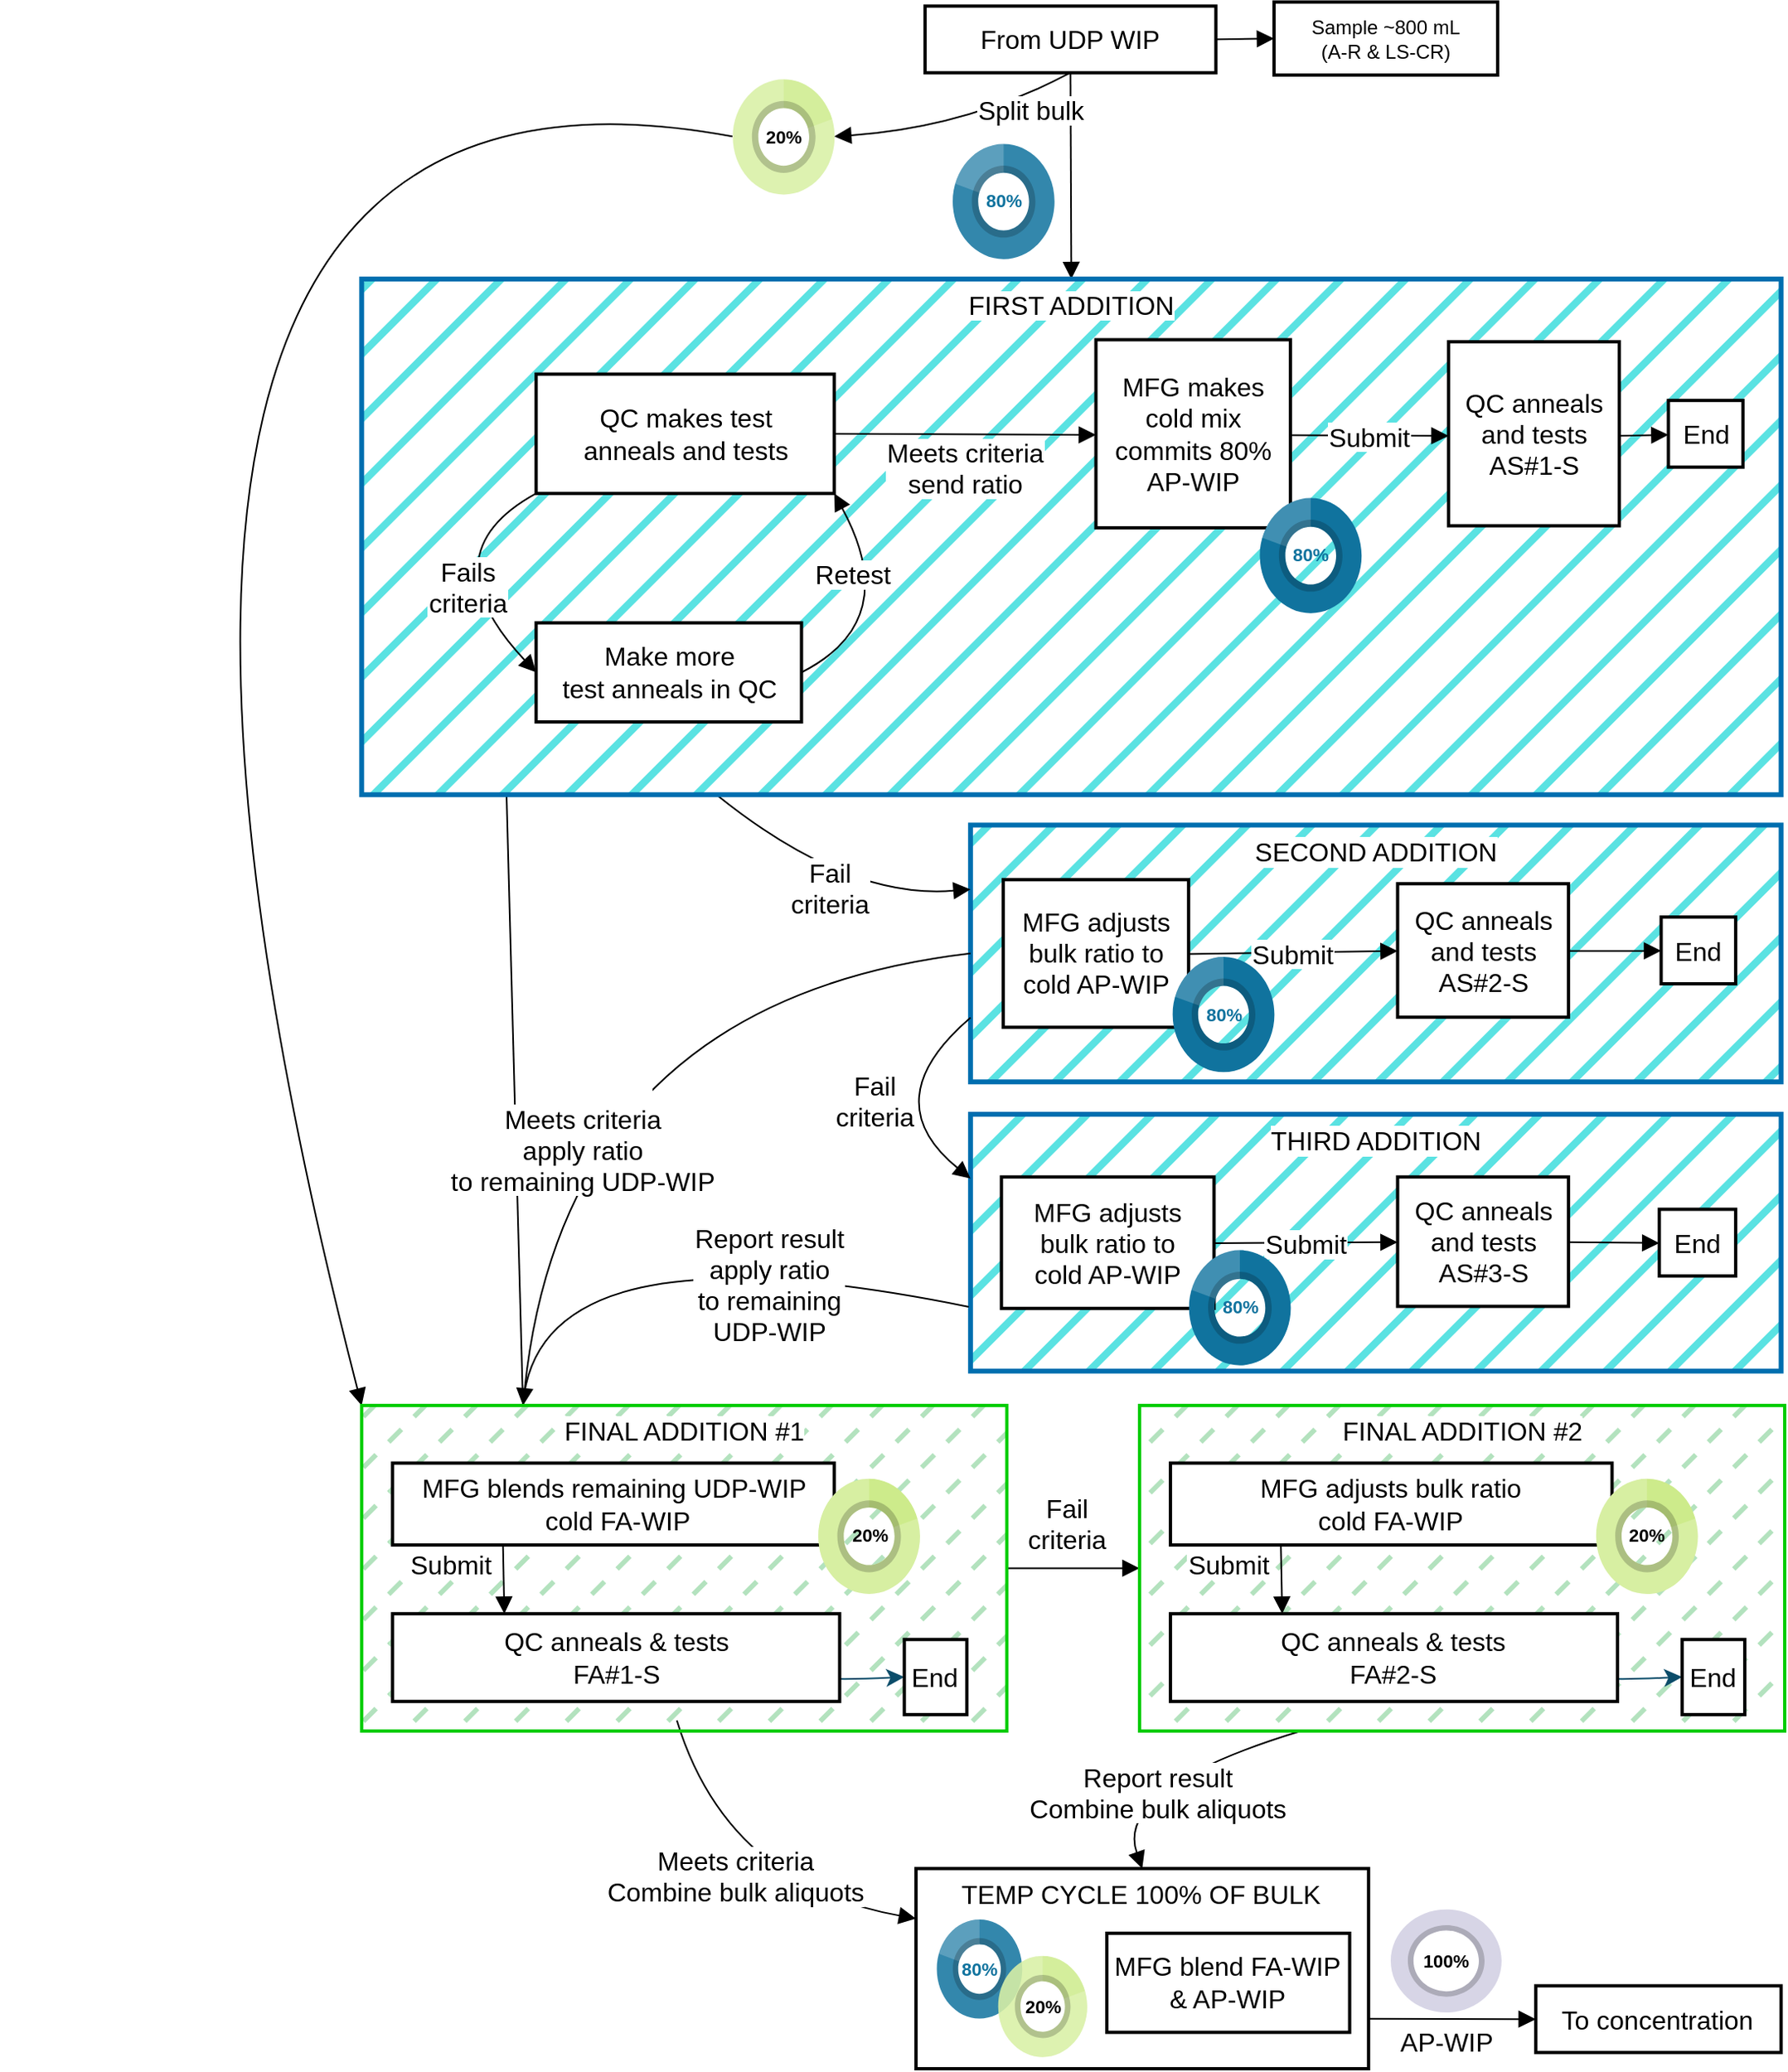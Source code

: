 <mxfile version="24.4.8" type="github">
  <diagram name="Page-1" id="gUKE7Ty1ndnf_Hq8EU9M">
    <mxGraphModel dx="1166" dy="1067" grid="0" gridSize="10" guides="1" tooltips="1" connect="1" arrows="1" fold="1" page="0" pageScale="1" pageWidth="850" pageHeight="1100" math="0" shadow="0">
      <root>
        <mxCell id="0" />
        <mxCell id="1" parent="0" />
        <mxCell id="pBv_GkbSqUie0VZyw_Bp-6" value="" style="group" parent="1" vertex="1" connectable="0">
          <mxGeometry x="68" y="-248" width="1094" height="1268" as="geometry" />
        </mxCell>
        <mxCell id="u29ysnLNSDEaN5z4U6bu-100" value="TEMP CYCLE 100% OF BULK" style="whiteSpace=wrap;strokeWidth=2;verticalAlign=top;fontSize=16;" parent="pBv_GkbSqUie0VZyw_Bp-6" vertex="1">
          <mxGeometry x="561.483" y="1145.29" width="277.399" height="122.71" as="geometry" />
        </mxCell>
        <mxCell id="u29ysnLNSDEaN5z4U6bu-101" value="MFG blend FA-WIP &amp; AP-WIP" style="whiteSpace=wrap;strokeWidth=2;fontSize=16;" parent="u29ysnLNSDEaN5z4U6bu-100" vertex="1">
          <mxGeometry x="116.976" y="39.664" width="148.837" height="60.735" as="geometry" />
        </mxCell>
        <mxCell id="eIJWV5J0-2OSgaS1AC5S-21" value="80%" style="verticalLabelPosition=middle;verticalAlign=middle;html=1;shape=mxgraph.infographic.partConcEllipse;fillColor=#10739E;strokeColor=default;startAngle=0;endAngle=.8;arcWidth=0.5;fontSize=11;fontColor=#10739E;align=center;fontStyle=1;perimeterSpacing=0;strokeWidth=0;shadow=0;fillOpacity=85;strokeOpacity=0;" parent="u29ysnLNSDEaN5z4U6bu-100" vertex="1">
          <mxGeometry x="12.515" y="30.983" width="52.36" height="60.735" as="geometry" />
        </mxCell>
        <mxCell id="eIJWV5J0-2OSgaS1AC5S-12" value="20%" style="verticalLabelPosition=middle;verticalAlign=middle;html=1;shape=mxgraph.infographic.partConcEllipse;fillColor=#cdeb8b;strokeColor=#36393d;startAngle=0;endAngle=0.20;arcWidth=0.5;fontSize=11;align=center;fontStyle=1;perimeterSpacing=0;strokeWidth=0;shadow=0;fillOpacity=85;strokeOpacity=0;" parent="u29ysnLNSDEaN5z4U6bu-100" vertex="1">
          <mxGeometry x="50.132" y="53.298" width="54.589" height="61.975" as="geometry" />
        </mxCell>
        <mxCell id="u29ysnLNSDEaN5z4U6bu-114" value="THIRD ADDITION" style="whiteSpace=wrap;strokeWidth=3;verticalAlign=top;fontSize=16;container=0;fillColor=#5AE2E2;fontColor=#000000;strokeColor=#006EAF;fillStyle=hatch;labelBackgroundColor=default;" parent="pBv_GkbSqUie0VZyw_Bp-6" vertex="1">
          <mxGeometry x="594.904" y="682.96" width="496.868" height="157.415" as="geometry" />
        </mxCell>
        <mxCell id="u29ysnLNSDEaN5z4U6bu-122" value="SECOND ADDITION" style="whiteSpace=wrap;strokeWidth=3;verticalAlign=top;fontSize=16;container=0;strokeColor=#006EAF;fillColor=#5AE2E2;fontColor=#000000;fillStyle=hatch;labelBackgroundColor=default;" parent="pBv_GkbSqUie0VZyw_Bp-6" vertex="1">
          <mxGeometry x="594.904" y="505.713" width="496.868" height="157.415" as="geometry" />
        </mxCell>
        <mxCell id="u29ysnLNSDEaN5z4U6bu-143" value="From UDP WIP" style="whiteSpace=wrap;strokeWidth=2;fontSize=16;" parent="pBv_GkbSqUie0VZyw_Bp-6" vertex="1">
          <mxGeometry x="567.053" y="3.718" width="178.248" height="40.903" as="geometry" />
        </mxCell>
        <mxCell id="u29ysnLNSDEaN5z4U6bu-144" value="To concentration" style="whiteSpace=wrap;strokeWidth=2;fontSize=16;" parent="pBv_GkbSqUie0VZyw_Bp-6" vertex="1">
          <mxGeometry x="941.375" y="1217.181" width="150.397" height="40.903" as="geometry" />
        </mxCell>
        <mxCell id="u29ysnLNSDEaN5z4U6bu-145" value="" style="curved=1;startArrow=none;endArrow=block;exitX=0.5;exitY=1.012;entryX=0.5;entryY=0.002;rounded=0;fontSize=16;startSize=8;endSize=8;" parent="pBv_GkbSqUie0VZyw_Bp-6" source="u29ysnLNSDEaN5z4U6bu-143" edge="1">
          <mxGeometry relative="1" as="geometry">
            <Array as="points" />
            <mxPoint x="656.695" y="171.05" as="targetPoint" />
          </mxGeometry>
        </mxCell>
        <mxCell id="u29ysnLNSDEaN5z4U6bu-146" value="Fail&#xa;criteria" style="curved=1;startArrow=none;endArrow=block;exitX=0.25;exitY=1;entryX=0;entryY=0.25;rounded=0;fontSize=16;startSize=8;endSize=8;exitDx=0;exitDy=0;entryDx=0;entryDy=0;" parent="pBv_GkbSqUie0VZyw_Bp-6" target="u29ysnLNSDEaN5z4U6bu-122" edge="1">
          <mxGeometry relative="1" as="geometry">
            <Array as="points">
              <mxPoint x="519.149" y="551.574" />
            </Array>
            <mxPoint x="439.215" y="487.12" as="sourcePoint" />
          </mxGeometry>
        </mxCell>
        <mxCell id="u29ysnLNSDEaN5z4U6bu-148" value="" style="curved=1;startArrow=none;endArrow=block;exitX=0;exitY=0.5;rounded=0;fontSize=16;startSize=8;endSize=8;exitDx=0;exitDy=0;entryX=0.25;entryY=0;entryDx=0;entryDy=0;" parent="pBv_GkbSqUie0VZyw_Bp-6" source="u29ysnLNSDEaN5z4U6bu-122" target="u29ysnLNSDEaN5z4U6bu-164" edge="1">
          <mxGeometry x="-0.295" y="32" relative="1" as="geometry">
            <Array as="points">
              <mxPoint x="346.47" y="613.548" />
            </Array>
            <mxPoint x="457.876" y="858.968" as="targetPoint" />
            <mxPoint x="1" as="offset" />
          </mxGeometry>
        </mxCell>
        <mxCell id="pBv_GkbSqUie0VZyw_Bp-4" value="&amp;nbsp; &amp;nbsp; &amp;nbsp; &amp;nbsp; &amp;nbsp; &amp;nbsp;&amp;nbsp;&lt;div&gt;&amp;nbsp; &amp;nbsp; &amp;nbsp; &amp;nbsp; &amp;nbsp; &amp;nbsp; &amp;nbsp; &amp;nbsp; &amp;nbsp; &amp;nbsp; &amp;nbsp;&amp;nbsp;&lt;/div&gt;&lt;div&gt;&amp;nbsp; &amp;nbsp; &amp;nbsp; &amp;nbsp; &amp;nbsp;&amp;nbsp;&lt;/div&gt;&lt;div&gt;&lt;br&gt;&lt;/div&gt;" style="edgeLabel;html=1;align=center;verticalAlign=middle;resizable=0;points=[];" parent="u29ysnLNSDEaN5z4U6bu-148" vertex="1" connectable="0">
          <mxGeometry x="-0.224" y="40" relative="1" as="geometry">
            <mxPoint x="-41" y="45" as="offset" />
          </mxGeometry>
        </mxCell>
        <mxCell id="u29ysnLNSDEaN5z4U6bu-147" value="Meets criteria&#xa;apply ratio&#xa;to remaining UDP-WIP" style="curved=1;startArrow=none;endArrow=none;exitX=0.102;exitY=0.995;entryX=0.25;entryY=0;rounded=0;fontSize=16;startSize=8;endSize=8;exitDx=0;exitDy=0;exitPerimeter=0;entryDx=0;entryDy=0;endFill=0;" parent="pBv_GkbSqUie0VZyw_Bp-6" target="u29ysnLNSDEaN5z4U6bu-164" edge="1">
          <mxGeometry x="0.168" y="41" relative="1" as="geometry">
            <Array as="points" />
            <mxPoint x="457.876" y="858.968" as="targetPoint" />
            <mxPoint x="310.444" y="485.54" as="sourcePoint" />
            <mxPoint as="offset" />
          </mxGeometry>
        </mxCell>
        <mxCell id="u29ysnLNSDEaN5z4U6bu-150" value="Report result&#xa;apply ratio&#xa;to remaining&#xa;UDP-WIP" style="curved=1;startArrow=none;endArrow=none;exitX=0;exitY=0.75;entryX=0.25;entryY=0;rounded=0;fontSize=16;startSize=8;endSize=8;exitDx=0;exitDy=0;entryDx=0;entryDy=0;endFill=0;" parent="pBv_GkbSqUie0VZyw_Bp-6" target="u29ysnLNSDEaN5z4U6bu-164" edge="1">
          <mxGeometry x="-0.364" y="10" relative="1" as="geometry">
            <Array as="points">
              <mxPoint x="329" y="747" />
            </Array>
            <mxPoint x="517.199" y="861.447" as="targetPoint" />
            <mxPoint x="593.79" y="801.022" as="sourcePoint" />
            <mxPoint as="offset" />
          </mxGeometry>
        </mxCell>
        <mxCell id="u29ysnLNSDEaN5z4U6bu-151" value="Meets criteria&#xa;Combine bulk aliquots" style="curved=1;startArrow=none;endArrow=block;exitX=0.409;exitY=0.992;entryX=0;entryY=0.25;rounded=0;fontSize=16;startSize=8;endSize=8;entryDx=0;entryDy=0;exitDx=0;exitDy=0;exitPerimeter=0;" parent="pBv_GkbSqUie0VZyw_Bp-6" target="u29ysnLNSDEaN5z4U6bu-100" edge="1">
          <mxGeometry x="-0.095" y="7" relative="1" as="geometry">
            <Array as="points">
              <mxPoint x="445.621" y="1155.206" />
            </Array>
            <mxPoint x="414.891" y="1054.47" as="sourcePoint" />
            <mxPoint as="offset" />
          </mxGeometry>
        </mxCell>
        <mxCell id="u29ysnLNSDEaN5z4U6bu-152" value="Fail&#xa;criteria" style="curved=1;startArrow=none;endArrow=block;exitX=1;exitY=0.5;entryX=0;entryY=0.5;rounded=0;fontSize=16;startSize=8;endSize=8;exitDx=0;exitDy=0;entryDx=0;entryDy=0;" parent="pBv_GkbSqUie0VZyw_Bp-6" source="u29ysnLNSDEaN5z4U6bu-164" target="eIJWV5J0-2OSgaS1AC5S-30" edge="1">
          <mxGeometry x="-0.093" y="28" relative="1" as="geometry">
            <Array as="points" />
            <mxPoint x="694.055" y="957.507" as="sourcePoint" />
            <mxPoint as="offset" />
            <mxPoint x="696.283" y="960.606" as="targetPoint" />
          </mxGeometry>
        </mxCell>
        <mxCell id="u29ysnLNSDEaN5z4U6bu-153" value="Report result&#xa;Combine bulk aliquots" style="curved=1;startArrow=none;endArrow=block;exitX=0.25;exitY=1;entryX=0.5;entryY=0;rounded=0;fontSize=16;startSize=8;endSize=8;exitDx=0;exitDy=0;entryDx=0;entryDy=0;fontColor=default;" parent="pBv_GkbSqUie0VZyw_Bp-6" target="u29ysnLNSDEaN5z4U6bu-100" edge="1">
          <mxGeometry x="0.097" y="10" relative="1" as="geometry">
            <Array as="points">
              <mxPoint x="682.914" y="1095.711" />
            </Array>
            <mxPoint x="797.383" y="1061.005" as="sourcePoint" />
            <mxPoint as="offset" />
          </mxGeometry>
        </mxCell>
        <mxCell id="u29ysnLNSDEaN5z4U6bu-154" value="AP-WIP" style="curved=1;startArrow=none;endArrow=block;exitX=1;exitY=0.75;entryX=0;entryY=0.5;rounded=0;fontSize=16;startSize=8;endSize=8;exitDx=0;exitDy=0;entryDx=0;entryDy=0;" parent="pBv_GkbSqUie0VZyw_Bp-6" source="u29ysnLNSDEaN5z4U6bu-100" target="u29ysnLNSDEaN5z4U6bu-144" edge="1">
          <mxGeometry x="-0.065" y="-13" relative="1" as="geometry">
            <Array as="points" />
            <mxPoint x="833.312" y="1239.802" as="sourcePoint" />
            <mxPoint as="offset" />
          </mxGeometry>
        </mxCell>
        <object label="FIRST ADDITION" id="u29ysnLNSDEaN5z4U6bu-160">
          <mxCell style="group;fontSize=16;fillColor=#5AE2E2;strokeColor=#006EAF;strokeWidth=3;glass=0;fontColor=#000000;fillStyle=hatch;labelBackgroundColor=default;" parent="pBv_GkbSqUie0VZyw_Bp-6" vertex="1" connectable="0">
            <mxGeometry x="221.697" y="171.05" width="870.075" height="316.07" as="geometry" />
          </mxCell>
        </object>
        <mxCell id="u29ysnLNSDEaN5z4U6bu-131" value="QC makes test&#xa;anneals and tests" style="whiteSpace=wrap;strokeWidth=2;fontSize=16;" parent="u29ysnLNSDEaN5z4U6bu-160" vertex="1">
          <mxGeometry x="106.949" y="58.256" width="182.705" height="73.13" as="geometry" />
        </mxCell>
        <mxCell id="u29ysnLNSDEaN5z4U6bu-133" value="Make more&#xa;test anneals in QC" style="whiteSpace=wrap;strokeWidth=2;fontSize=16;" parent="u29ysnLNSDEaN5z4U6bu-160" vertex="1">
          <mxGeometry x="106.949" y="210.714" width="162.652" height="60.735" as="geometry" />
        </mxCell>
        <mxCell id="u29ysnLNSDEaN5z4U6bu-134" value="MFG makes&#xa;cold mix&#xa;commits 80%&#xa;AP-WIP" style="whiteSpace=wrap;strokeWidth=2;fontSize=16;verticalAlign=middle;" parent="u29ysnLNSDEaN5z4U6bu-160" vertex="1">
          <mxGeometry x="450.077" y="37.185" width="119.204" height="115.273" as="geometry" />
        </mxCell>
        <mxCell id="u29ysnLNSDEaN5z4U6bu-135" value="QC anneals&#xa;and tests&#xa;AS#1-S" style="whiteSpace=wrap;strokeWidth=2;fontSize=16;" parent="u29ysnLNSDEaN5z4U6bu-160" vertex="1">
          <mxGeometry x="666.204" y="38.424" width="104.721" height="112.794" as="geometry" />
        </mxCell>
        <mxCell id="u29ysnLNSDEaN5z4U6bu-136" value="End" style="whiteSpace=wrap;strokeWidth=2;fontSize=16;" parent="u29ysnLNSDEaN5z4U6bu-160" vertex="1">
          <mxGeometry x="801.004" y="74.37" width="45.676" height="40.903" as="geometry" />
        </mxCell>
        <mxCell id="u29ysnLNSDEaN5z4U6bu-138" value="Fails&#xa;criteria" style="curved=1;startArrow=none;endArrow=block;exitX=0;exitY=1;entryX=0;entryY=0.5;rounded=0;fontSize=16;startSize=8;endSize=8;exitDx=0;exitDy=0;entryDx=0;entryDy=0;" parent="u29ysnLNSDEaN5z4U6bu-160" source="u29ysnLNSDEaN5z4U6bu-131" target="u29ysnLNSDEaN5z4U6bu-133" edge="1">
          <mxGeometry x="0.236" y="6" relative="1" as="geometry">
            <Array as="points">
              <mxPoint x="38.992" y="168.571" />
            </Array>
            <mxPoint as="offset" />
          </mxGeometry>
        </mxCell>
        <mxCell id="u29ysnLNSDEaN5z4U6bu-139" value="Retest" style="curved=1;startArrow=none;endArrow=block;exitX=1;exitY=0.5;entryX=1;entryY=1;rounded=0;fontSize=16;startSize=8;endSize=8;entryDx=0;entryDy=0;exitDx=0;exitDy=0;" parent="u29ysnLNSDEaN5z4U6bu-160" source="u29ysnLNSDEaN5z4U6bu-133" target="u29ysnLNSDEaN5z4U6bu-131" edge="1">
          <mxGeometry x="0.391" y="13" relative="1" as="geometry">
            <Array as="points">
              <mxPoint x="331.988" y="209.474" />
            </Array>
            <mxPoint as="offset" />
          </mxGeometry>
        </mxCell>
        <mxCell id="u29ysnLNSDEaN5z4U6bu-140" value="Meets criteria&#xa;send ratio" style="curved=1;startArrow=none;endArrow=block;entryX=-0.001;entryY=0.508;rounded=0;fontSize=16;startSize=8;endSize=8;exitX=1;exitY=0.5;exitDx=0;exitDy=0;" parent="u29ysnLNSDEaN5z4U6bu-160" edge="1">
          <mxGeometry x="0.001" y="-20" relative="1" as="geometry">
            <Array as="points" />
            <mxPoint x="289.654" y="94.821" as="sourcePoint" />
            <mxPoint x="450.077" y="95.501" as="targetPoint" />
            <mxPoint as="offset" />
          </mxGeometry>
        </mxCell>
        <mxCell id="u29ysnLNSDEaN5z4U6bu-141" value="Submit" style="curved=1;startArrow=none;endArrow=block;exitX=1.003;exitY=0.508;entryX=0.003;entryY=0.511;rounded=0;fontSize=16;startSize=8;endSize=8;" parent="u29ysnLNSDEaN5z4U6bu-160" source="u29ysnLNSDEaN5z4U6bu-134" target="u29ysnLNSDEaN5z4U6bu-135" edge="1">
          <mxGeometry relative="1" as="geometry">
            <Array as="points" />
          </mxGeometry>
        </mxCell>
        <mxCell id="u29ysnLNSDEaN5z4U6bu-142" value="" style="curved=1;startArrow=none;endArrow=block;exitX=1.007;exitY=0.511;entryX=-0.008;entryY=0.517;rounded=0;fontSize=16;startSize=8;endSize=8;" parent="u29ysnLNSDEaN5z4U6bu-160" source="u29ysnLNSDEaN5z4U6bu-135" target="u29ysnLNSDEaN5z4U6bu-136" edge="1">
          <mxGeometry relative="1" as="geometry">
            <Array as="points" />
          </mxGeometry>
        </mxCell>
        <mxCell id="pBv_GkbSqUie0VZyw_Bp-3" value="80%" style="verticalLabelPosition=middle;verticalAlign=middle;html=1;shape=mxgraph.infographic.partConcEllipse;fillColor=#10739E;strokeColor=default;startAngle=0;endAngle=.8;arcWidth=0.5;fontSize=11;fontColor=#10739E;align=center;fontStyle=1;perimeterSpacing=0;strokeWidth=0;shadow=0;fillOpacity=100;strokeOpacity=0;" parent="u29ysnLNSDEaN5z4U6bu-160" vertex="1">
          <mxGeometry x="550.3" y="133.946" width="62.387" height="70.651" as="geometry" />
        </mxCell>
        <mxCell id="u29ysnLNSDEaN5z4U6bu-123" value="MFG adjusts&#xa;bulk ratio to cold AP-WIP" style="whiteSpace=wrap;strokeWidth=2;fontSize=16;" parent="pBv_GkbSqUie0VZyw_Bp-6" vertex="1">
          <mxGeometry x="614.957" y="539.179" width="113.633" height="90.483" as="geometry" />
        </mxCell>
        <mxCell id="u29ysnLNSDEaN5z4U6bu-125" value="QC anneals&#xa;and tests&#xa;AS#2-S" style="whiteSpace=wrap;strokeWidth=2;fontSize=16;" parent="pBv_GkbSqUie0VZyw_Bp-6" vertex="1">
          <mxGeometry x="856.707" y="541.658" width="104.721" height="81.806" as="geometry" />
        </mxCell>
        <mxCell id="u29ysnLNSDEaN5z4U6bu-126" value="End" style="whiteSpace=wrap;strokeWidth=2;fontSize=16;" parent="pBv_GkbSqUie0VZyw_Bp-6" vertex="1">
          <mxGeometry x="1018.244" y="562.109" width="45.676" height="40.903" as="geometry" />
        </mxCell>
        <mxCell id="u29ysnLNSDEaN5z4U6bu-128" value="Submit" style="curved=1;startArrow=none;endArrow=block;exitX=1.005;exitY=0.504;entryX=0.001;entryY=0.504;rounded=0;fontSize=16;startSize=8;endSize=8;" parent="pBv_GkbSqUie0VZyw_Bp-6" source="u29ysnLNSDEaN5z4U6bu-123" target="u29ysnLNSDEaN5z4U6bu-125" edge="1">
          <mxGeometry relative="1" as="geometry">
            <Array as="points" />
          </mxGeometry>
        </mxCell>
        <mxCell id="u29ysnLNSDEaN5z4U6bu-129" value="" style="curved=1;startArrow=none;endArrow=block;exitX=1.005;exitY=0.504;entryX=-0.012;entryY=0.506;rounded=0;fontSize=16;startSize=8;endSize=8;" parent="pBv_GkbSqUie0VZyw_Bp-6" source="u29ysnLNSDEaN5z4U6bu-125" target="u29ysnLNSDEaN5z4U6bu-126" edge="1">
          <mxGeometry relative="1" as="geometry">
            <Array as="points" />
          </mxGeometry>
        </mxCell>
        <mxCell id="u29ysnLNSDEaN5z4U6bu-115" value="MFG adjusts&#xa;bulk ratio to &#xa;cold AP-WIP" style="whiteSpace=wrap;strokeWidth=2;fontSize=16;" parent="pBv_GkbSqUie0VZyw_Bp-6" vertex="1">
          <mxGeometry x="613.843" y="721.384" width="130.344" height="80.567" as="geometry" />
        </mxCell>
        <mxCell id="u29ysnLNSDEaN5z4U6bu-117" value="QC anneals&#xa;and tests&#xa;AS#3-S" style="whiteSpace=wrap;strokeWidth=2;fontSize=16;" parent="pBv_GkbSqUie0VZyw_Bp-6" vertex="1">
          <mxGeometry x="856.707" y="721.384" width="104.721" height="79.327" as="geometry" />
        </mxCell>
        <mxCell id="u29ysnLNSDEaN5z4U6bu-118" value="End" style="whiteSpace=wrap;strokeWidth=2;fontSize=16;" parent="pBv_GkbSqUie0VZyw_Bp-6" vertex="1">
          <mxGeometry x="1017.13" y="741.216" width="46.79" height="40.903" as="geometry" />
        </mxCell>
        <mxCell id="u29ysnLNSDEaN5z4U6bu-120" value="Submit" style="curved=1;startArrow=none;endArrow=block;exitX=1.005;exitY=0.504;entryX=0.001;entryY=0.504;rounded=0;fontSize=16;startSize=8;endSize=8;" parent="pBv_GkbSqUie0VZyw_Bp-6" source="u29ysnLNSDEaN5z4U6bu-115" target="u29ysnLNSDEaN5z4U6bu-117" edge="1">
          <mxGeometry relative="1" as="geometry">
            <Array as="points" />
          </mxGeometry>
        </mxCell>
        <mxCell id="u29ysnLNSDEaN5z4U6bu-121" value="" style="curved=1;startArrow=none;endArrow=block;exitX=1.005;exitY=0.504;entryX=-0.012;entryY=0.506;rounded=0;fontSize=16;startSize=8;endSize=8;" parent="pBv_GkbSqUie0VZyw_Bp-6" source="u29ysnLNSDEaN5z4U6bu-117" target="u29ysnLNSDEaN5z4U6bu-118" edge="1">
          <mxGeometry relative="1" as="geometry">
            <Array as="points" />
          </mxGeometry>
        </mxCell>
        <mxCell id="u29ysnLNSDEaN5z4U6bu-170" value="Fail&#xa;criteria" style="curved=1;startArrow=none;endArrow=block;exitX=0;exitY=0.75;entryX=0;entryY=0.25;rounded=0;fontSize=16;startSize=8;endSize=8;exitDx=0;exitDy=0;entryDx=0;entryDy=0;" parent="pBv_GkbSqUie0VZyw_Bp-6" source="u29ysnLNSDEaN5z4U6bu-122" target="u29ysnLNSDEaN5z4U6bu-114" edge="1">
          <mxGeometry relative="1" as="geometry">
            <Array as="points">
              <mxPoint x="535.859" y="674.283" />
            </Array>
            <mxPoint x="1091.772" y="585.04" as="sourcePoint" />
            <mxPoint x="1091.772" y="762.287" as="targetPoint" />
          </mxGeometry>
        </mxCell>
        <mxCell id="eIJWV5J0-2OSgaS1AC5S-3" value="Sample ~800 mL&lt;br&gt;(A-R &amp;amp; LS-CR)" style="rounded=0;whiteSpace=wrap;html=1;strokeWidth=2;" parent="pBv_GkbSqUie0VZyw_Bp-6" vertex="1">
          <mxGeometry x="780.95" y="1.24" width="137.05" height="44.76" as="geometry" />
        </mxCell>
        <mxCell id="eIJWV5J0-2OSgaS1AC5S-4" value="" style="curved=1;startArrow=none;endArrow=block;entryX=0;entryY=0.5;rounded=0;fontSize=16;startSize=8;endSize=8;entryDx=0;entryDy=0;exitX=1;exitY=0.5;exitDx=0;exitDy=0;" parent="pBv_GkbSqUie0VZyw_Bp-6" source="u29ysnLNSDEaN5z4U6bu-143" target="eIJWV5J0-2OSgaS1AC5S-3" edge="1">
          <mxGeometry relative="1" as="geometry">
            <Array as="points" />
            <mxPoint x="656.177" y="105.357" as="sourcePoint" />
            <mxPoint x="483.566" y="171.05" as="targetPoint" />
          </mxGeometry>
        </mxCell>
        <mxCell id="eIJWV5J0-2OSgaS1AC5S-9" value="80%" style="verticalLabelPosition=middle;verticalAlign=middle;html=1;shape=mxgraph.infographic.partConcEllipse;fillColor=#10739E;strokeColor=default;startAngle=0;endAngle=.8;arcWidth=0.5;fontSize=11;fontColor=#10739E;align=center;fontStyle=1;perimeterSpacing=0;strokeWidth=0;shadow=0;fillOpacity=100;strokeOpacity=0;" parent="pBv_GkbSqUie0VZyw_Bp-6" vertex="1">
          <mxGeometry x="718.564" y="586.28" width="62.387" height="70.651" as="geometry" />
        </mxCell>
        <mxCell id="eIJWV5J0-2OSgaS1AC5S-10" value="80%" style="verticalLabelPosition=middle;verticalAlign=middle;html=1;shape=mxgraph.infographic.partConcEllipse;fillColor=#10739E;strokeColor=default;startAngle=0;endAngle=.8;arcWidth=0.5;fontSize=11;fontColor=#10739E;align=center;fontStyle=1;perimeterSpacing=0;strokeWidth=0;shadow=0;fillOpacity=100;strokeOpacity=0;" parent="pBv_GkbSqUie0VZyw_Bp-6" vertex="1">
          <mxGeometry x="728.591" y="766.006" width="62.387" height="70.651" as="geometry" />
        </mxCell>
        <mxCell id="eIJWV5J0-2OSgaS1AC5S-22" value="100%" style="verticalLabelPosition=middle;verticalAlign=middle;html=1;shape=mxgraph.infographic.partConcEllipse;fillColor=#d0cee2;strokeColor=#56517e;startAngle=0;endAngle=1;arcWidth=0.41;fontSize=11;align=center;fontStyle=1;perimeterSpacing=0;strokeWidth=0;shadow=0;fillOpacity=85;strokeOpacity=0;" parent="pBv_GkbSqUie0VZyw_Bp-6" vertex="1">
          <mxGeometry x="852.251" y="1170.08" width="67.957" height="63.214" as="geometry" />
        </mxCell>
        <mxCell id="eIJWV5J0-2OSgaS1AC5S-28" value="Split bulk" style="curved=1;startArrow=none;endArrow=block;exitX=0.5;exitY=1;entryX=1;entryY=0.5;rounded=0;fontSize=16;startSize=8;endSize=8;horizontal=1;exitDx=0;exitDy=0;entryDx=0;entryDy=0;entryPerimeter=0;" parent="pBv_GkbSqUie0VZyw_Bp-6" source="u29ysnLNSDEaN5z4U6bu-143" target="eIJWV5J0-2OSgaS1AC5S-27" edge="1">
          <mxGeometry x="-0.585" y="9" relative="1" as="geometry">
            <Array as="points">
              <mxPoint x="592.676" y="78.088" />
            </Array>
            <mxPoint x="819.943" y="376.805" as="sourcePoint" />
            <mxPoint x="916.866" y="378.045" as="targetPoint" />
            <mxPoint y="-1" as="offset" />
          </mxGeometry>
        </mxCell>
        <mxCell id="eIJWV5J0-2OSgaS1AC5S-27" value="20%" style="verticalLabelPosition=middle;verticalAlign=middle;html=1;shape=mxgraph.infographic.partConcEllipse;fillColor=#cdeb8b;strokeColor=#36393d;startAngle=0;endAngle=0.20;arcWidth=0.5;fontSize=11;align=center;fontStyle=1;perimeterSpacing=0;strokeWidth=0;shadow=0;fillOpacity=85;strokeOpacity=0;" parent="pBv_GkbSqUie0VZyw_Bp-6" vertex="1">
          <mxGeometry x="448.963" y="48.34" width="62.387" height="70.651" as="geometry" />
        </mxCell>
        <mxCell id="eIJWV5J0-2OSgaS1AC5S-8" value="80%" style="verticalLabelPosition=middle;verticalAlign=middle;html=1;shape=mxgraph.infographic.partConcEllipse;fillColor=#10739E;strokeColor=default;startAngle=0;endAngle=.8;arcWidth=0.5;fontSize=11;fontColor=#10739E;align=center;fontStyle=1;perimeterSpacing=0;strokeWidth=0;shadow=0;fillOpacity=85;strokeOpacity=0;" parent="pBv_GkbSqUie0VZyw_Bp-6" vertex="1">
          <mxGeometry x="583.764" y="88.004" width="62.387" height="70.651" as="geometry" />
        </mxCell>
        <mxCell id="pBv_GkbSqUie0VZyw_Bp-2" value="" style="curved=1;startArrow=none;endArrow=block;exitX=0;exitY=0.5;entryX=0;entryY=0;rounded=0;fontSize=16;startSize=8;endSize=8;horizontal=1;exitDx=0;exitDy=0;exitPerimeter=0;entryDx=0;entryDy=0;" parent="pBv_GkbSqUie0VZyw_Bp-6" source="eIJWV5J0-2OSgaS1AC5S-27" target="u29ysnLNSDEaN5z4U6bu-164" edge="1">
          <mxGeometry x="-0.847" y="41" relative="1" as="geometry">
            <Array as="points">
              <mxPoint />
            </Array>
            <mxPoint x="433.5" y="81.472" as="sourcePoint" />
            <mxPoint x="277.533" y="82.711" as="targetPoint" />
            <mxPoint as="offset" />
          </mxGeometry>
        </mxCell>
        <mxCell id="u29ysnLNSDEaN5z4U6bu-164" value="FINAL ADDITION #1" style="whiteSpace=wrap;strokeWidth=2;verticalAlign=top;fontSize=16;container=0;strokeColor=#00CC00;fillColor=#B3E2BE;fontColor=#000000;fillStyle=dashed;gradientColor=none;labelBackgroundColor=default;" parent="pBv_GkbSqUie0VZyw_Bp-6" vertex="1">
          <mxGeometry x="221.697" y="861.447" width="395.489" height="199.558" as="geometry" />
        </mxCell>
        <mxCell id="u29ysnLNSDEaN5z4U6bu-165" style="edgeStyle=none;curved=1;rounded=0;orthogonalLoop=1;jettySize=auto;html=1;exitX=1;exitY=0.5;exitDx=0;exitDy=0;strokeColor=#0B4D6A;fontSize=16;startSize=8;endSize=8;entryX=0;entryY=0.5;entryDx=0;entryDy=0;" parent="pBv_GkbSqUie0VZyw_Bp-6" source="u29ysnLNSDEaN5z4U6bu-166" target="u29ysnLNSDEaN5z4U6bu-168" edge="1">
          <mxGeometry relative="1" as="geometry">
            <Array as="points">
              <mxPoint x="460.104" y="1032.318" />
            </Array>
          </mxGeometry>
        </mxCell>
        <mxCell id="u29ysnLNSDEaN5z4U6bu-166" value="QC anneals &amp; tests&#xa;FA#1-S" style="whiteSpace=wrap;strokeWidth=2;fontSize=16;" parent="pBv_GkbSqUie0VZyw_Bp-6" vertex="1">
          <mxGeometry x="240.635" y="989.114" width="274.057" height="53.757" as="geometry" />
        </mxCell>
        <mxCell id="u29ysnLNSDEaN5z4U6bu-167" value="MFG blends remaining UDP-WIP&#xa; cold FA-WIP" style="whiteSpace=wrap;strokeWidth=2;fontSize=16;" parent="pBv_GkbSqUie0VZyw_Bp-6" vertex="1">
          <mxGeometry x="240.635" y="896.772" width="270.715" height="50.199" as="geometry" />
        </mxCell>
        <mxCell id="u29ysnLNSDEaN5z4U6bu-168" value="End" style="whiteSpace=wrap;strokeWidth=2;fontSize=16;" parent="pBv_GkbSqUie0VZyw_Bp-6" vertex="1">
          <mxGeometry x="554.322" y="1004.884" width="38.353" height="46.052" as="geometry" />
        </mxCell>
        <mxCell id="u29ysnLNSDEaN5z4U6bu-169" value="Submit" style="curved=1;startArrow=none;endArrow=block;entryX=0.25;entryY=0;rounded=0;fontSize=16;startSize=8;endSize=8;entryDx=0;entryDy=0;exitX=0.25;exitY=1;exitDx=0;exitDy=0;" parent="pBv_GkbSqUie0VZyw_Bp-6" source="u29ysnLNSDEaN5z4U6bu-167" target="u29ysnLNSDEaN5z4U6bu-166" edge="1">
          <mxGeometry x="-0.498" y="-32" relative="1" as="geometry">
            <Array as="points" />
            <mxPoint x="276.285" y="940.774" as="sourcePoint" />
            <mxPoint as="offset" />
          </mxGeometry>
        </mxCell>
        <mxCell id="eIJWV5J0-2OSgaS1AC5S-30" value="FINAL ADDITION #2" style="whiteSpace=wrap;strokeWidth=2;verticalAlign=top;fontSize=16;container=0;fillStyle=dashed;fillColor=#B3E2BE;strokeColor=#00CC00;labelBackgroundColor=default;" parent="pBv_GkbSqUie0VZyw_Bp-6" vertex="1">
          <mxGeometry x="698.511" y="861.447" width="395.489" height="199.558" as="geometry" />
        </mxCell>
        <mxCell id="eIJWV5J0-2OSgaS1AC5S-11" value="20%" style="verticalLabelPosition=middle;verticalAlign=middle;html=1;shape=mxgraph.infographic.partConcEllipse;fillColor=#cdeb8b;strokeColor=#36393d;startAngle=0;endAngle=0.20;arcWidth=0.5;fontSize=11;align=center;fontStyle=1;perimeterSpacing=0;strokeWidth=0;shadow=0;fillOpacity=100;strokeOpacity=0;" parent="pBv_GkbSqUie0VZyw_Bp-6" vertex="1">
          <mxGeometry x="501.324" y="906.068" width="62.387" height="70.651" as="geometry" />
        </mxCell>
        <mxCell id="eIJWV5J0-2OSgaS1AC5S-31" style="edgeStyle=none;curved=1;rounded=0;orthogonalLoop=1;jettySize=auto;html=1;exitX=1;exitY=0.5;exitDx=0;exitDy=0;strokeColor=#0B4D6A;fontSize=16;startSize=8;endSize=8;entryX=0;entryY=0.5;entryDx=0;entryDy=0;" parent="pBv_GkbSqUie0VZyw_Bp-6" source="eIJWV5J0-2OSgaS1AC5S-32" target="eIJWV5J0-2OSgaS1AC5S-34" edge="1">
          <mxGeometry relative="1" as="geometry">
            <Array as="points">
              <mxPoint x="936.919" y="1032.318" />
            </Array>
          </mxGeometry>
        </mxCell>
        <mxCell id="eIJWV5J0-2OSgaS1AC5S-32" value="QC anneals &amp; tests&#xa;FA#2-S" style="whiteSpace=wrap;strokeWidth=2;fontSize=16;container=0;" parent="pBv_GkbSqUie0VZyw_Bp-6" vertex="1">
          <mxGeometry x="717.45" y="989.114" width="274.057" height="53.757" as="geometry" />
        </mxCell>
        <mxCell id="eIJWV5J0-2OSgaS1AC5S-33" value="MFG adjusts bulk ratio&#xa;cold FA-WIP" style="whiteSpace=wrap;strokeWidth=2;fontSize=16;container=0;" parent="pBv_GkbSqUie0VZyw_Bp-6" vertex="1">
          <mxGeometry x="717.45" y="896.772" width="270.715" height="50.199" as="geometry" />
        </mxCell>
        <mxCell id="eIJWV5J0-2OSgaS1AC5S-34" value="End" style="whiteSpace=wrap;strokeWidth=2;fontSize=16;container=0;" parent="pBv_GkbSqUie0VZyw_Bp-6" vertex="1">
          <mxGeometry x="1031.137" y="1004.884" width="38.353" height="46.052" as="geometry" />
        </mxCell>
        <mxCell id="eIJWV5J0-2OSgaS1AC5S-35" value="Submit" style="curved=1;startArrow=none;endArrow=block;entryX=0.25;entryY=0;rounded=0;fontSize=16;startSize=8;endSize=8;entryDx=0;entryDy=0;exitX=0.25;exitY=1;exitDx=0;exitDy=0;" parent="pBv_GkbSqUie0VZyw_Bp-6" source="eIJWV5J0-2OSgaS1AC5S-33" target="eIJWV5J0-2OSgaS1AC5S-32" edge="1">
          <mxGeometry x="-0.498" y="-32" relative="1" as="geometry">
            <Array as="points" />
            <mxPoint x="753.1" y="940.774" as="sourcePoint" />
            <mxPoint as="offset" />
          </mxGeometry>
        </mxCell>
        <mxCell id="eIJWV5J0-2OSgaS1AC5S-36" value="20%" style="verticalLabelPosition=middle;verticalAlign=middle;html=1;shape=mxgraph.infographic.partConcEllipse;fillColor=#cdeb8b;strokeColor=#36393d;startAngle=0;endAngle=0.20;arcWidth=0.5;fontSize=11;align=center;fontStyle=1;perimeterSpacing=0;strokeWidth=0;shadow=0;fillOpacity=100;strokeOpacity=0;container=0;" parent="pBv_GkbSqUie0VZyw_Bp-6" vertex="1">
          <mxGeometry x="978.138" y="906.068" width="62.387" height="70.651" as="geometry" />
        </mxCell>
      </root>
    </mxGraphModel>
  </diagram>
</mxfile>
